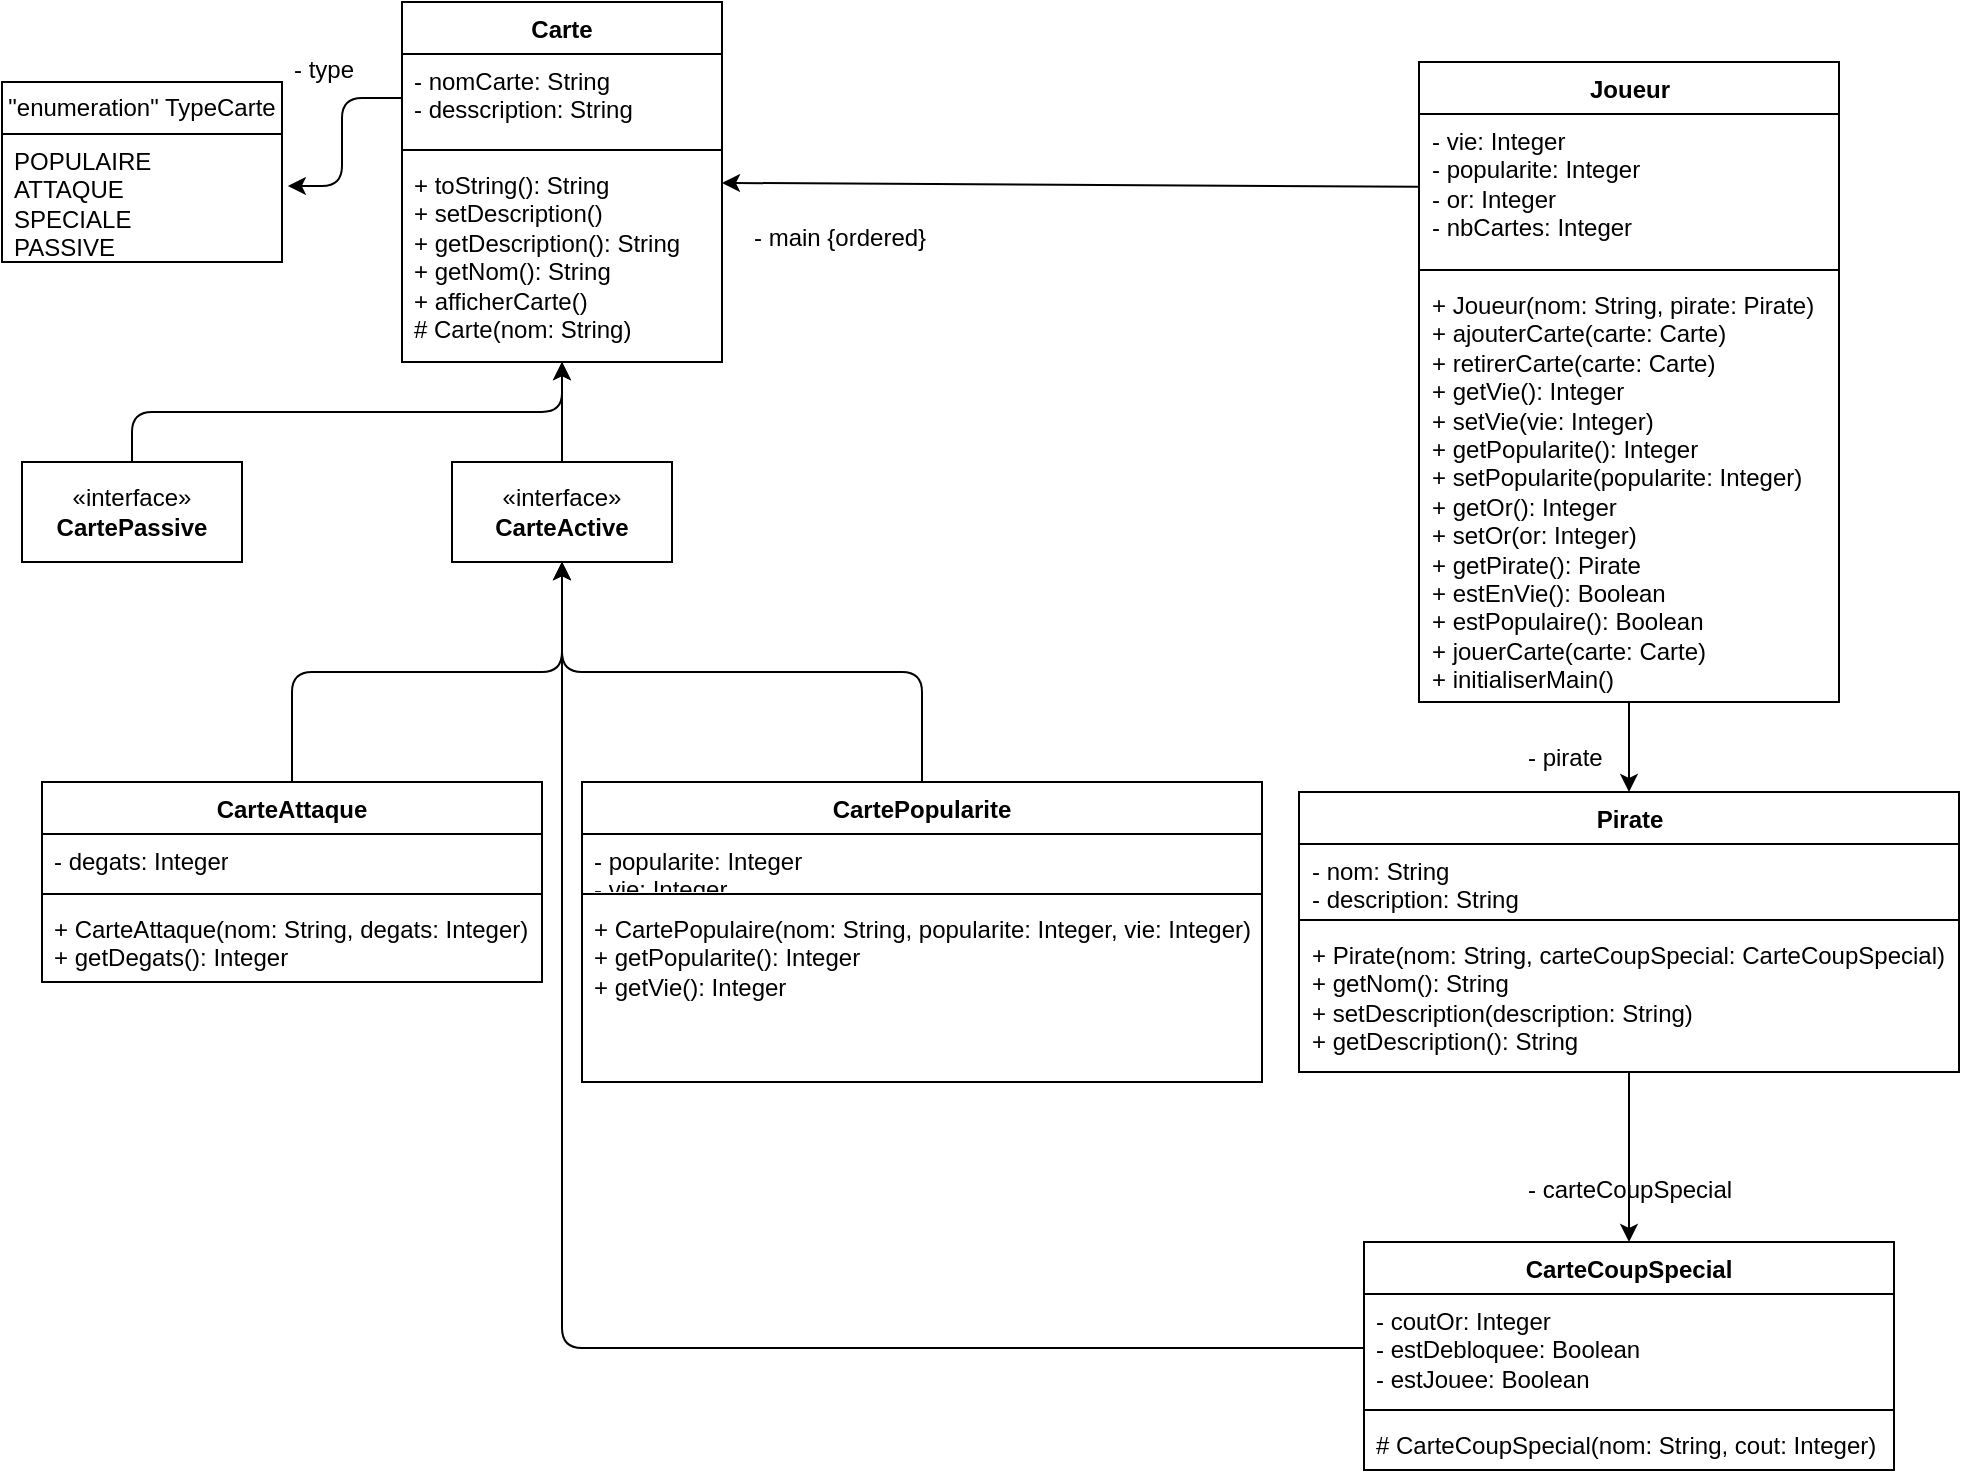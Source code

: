 <mxfile>
    <diagram id="MUCnD-5GdALZmcKA7I_u" name="Page-1">
        <mxGraphModel dx="226" dy="666" grid="1" gridSize="10" guides="1" tooltips="1" connect="1" arrows="1" fold="1" page="1" pageScale="1" pageWidth="827" pageHeight="1169" math="0" shadow="0">
            <root>
                <mxCell id="0"/>
                <mxCell id="1" parent="0"/>
                <mxCell id="25" style="edgeStyle=elbowEdgeStyle;html=1;entryX=0.5;entryY=0;entryDx=0;entryDy=0;elbow=vertical;startArrow=classic;startFill=1;endArrow=none;endFill=0;" edge="1" parent="1" source="2" target="16">
                    <mxGeometry relative="1" as="geometry"/>
                </mxCell>
                <mxCell id="28" style="edgeStyle=orthogonalEdgeStyle;html=1;entryX=0.5;entryY=0;entryDx=0;entryDy=0;endArrow=none;endFill=0;startArrow=classic;startFill=1;" edge="1" parent="1" source="2" target="15">
                    <mxGeometry relative="1" as="geometry"/>
                </mxCell>
                <mxCell id="2" value="Carte" style="swimlane;fontStyle=1;align=center;verticalAlign=top;childLayout=stackLayout;horizontal=1;startSize=26;horizontalStack=0;resizeParent=1;resizeParentMax=0;resizeLast=0;collapsible=1;marginBottom=0;whiteSpace=wrap;html=1;" vertex="1" parent="1">
                    <mxGeometry x="270" y="10" width="160" height="180" as="geometry">
                        <mxRectangle x="270" y="10" width="70" height="30" as="alternateBounds"/>
                    </mxGeometry>
                </mxCell>
                <mxCell id="3" value="- nomCarte: String&lt;div&gt;- desscription: String&lt;/div&gt;" style="text;strokeColor=none;fillColor=none;align=left;verticalAlign=top;spacingLeft=4;spacingRight=4;overflow=hidden;rotatable=0;points=[[0,0.5],[1,0.5]];portConstraint=eastwest;whiteSpace=wrap;html=1;" vertex="1" parent="2">
                    <mxGeometry y="26" width="160" height="44" as="geometry"/>
                </mxCell>
                <mxCell id="4" value="" style="line;strokeWidth=1;fillColor=none;align=left;verticalAlign=middle;spacingTop=-1;spacingLeft=3;spacingRight=3;rotatable=0;labelPosition=right;points=[];portConstraint=eastwest;strokeColor=inherit;" vertex="1" parent="2">
                    <mxGeometry y="70" width="160" height="8" as="geometry"/>
                </mxCell>
                <mxCell id="5" value="+ toString(): String&lt;div&gt;+ setDescription()&lt;br&gt;+ getDescripti&lt;span style=&quot;background-color: transparent;&quot;&gt;on(): String&lt;/span&gt;&lt;/div&gt;&lt;div&gt;+ getNom(): String&lt;/div&gt;&lt;div&gt;+ afficherCarte()&lt;/div&gt;&lt;div&gt;# Carte(nom: String)&lt;/div&gt;" style="text;strokeColor=none;fillColor=none;align=left;verticalAlign=top;spacingLeft=4;spacingRight=4;overflow=hidden;rotatable=0;points=[[0,0.5],[1,0.5]];portConstraint=eastwest;whiteSpace=wrap;html=1;" vertex="1" parent="2">
                    <mxGeometry y="78" width="160" height="102" as="geometry"/>
                </mxCell>
                <mxCell id="41" style="edgeStyle=none;html=1;entryX=0.5;entryY=0;entryDx=0;entryDy=0;" edge="1" parent="1" source="7" target="11">
                    <mxGeometry relative="1" as="geometry"/>
                </mxCell>
                <mxCell id="7" value="Joueur" style="swimlane;fontStyle=1;align=center;verticalAlign=top;childLayout=stackLayout;horizontal=1;startSize=26;horizontalStack=0;resizeParent=1;resizeParentMax=0;resizeLast=0;collapsible=1;marginBottom=0;whiteSpace=wrap;html=1;" vertex="1" parent="1">
                    <mxGeometry x="778.5" y="40" width="210" height="320" as="geometry"/>
                </mxCell>
                <mxCell id="8" value="- vie: Integer&lt;div&gt;- popularite: Integer&lt;/div&gt;&lt;div&gt;- or: Integer&lt;/div&gt;&lt;div&gt;- nbCartes: Integer&lt;/div&gt;" style="text;strokeColor=none;fillColor=none;align=left;verticalAlign=top;spacingLeft=4;spacingRight=4;overflow=hidden;rotatable=0;points=[[0,0.5],[1,0.5]];portConstraint=eastwest;whiteSpace=wrap;html=1;" vertex="1" parent="7">
                    <mxGeometry y="26" width="210" height="74" as="geometry"/>
                </mxCell>
                <mxCell id="9" value="" style="line;strokeWidth=1;fillColor=none;align=left;verticalAlign=middle;spacingTop=-1;spacingLeft=3;spacingRight=3;rotatable=0;labelPosition=right;points=[];portConstraint=eastwest;strokeColor=inherit;" vertex="1" parent="7">
                    <mxGeometry y="100" width="210" height="8" as="geometry"/>
                </mxCell>
                <mxCell id="10" value="+ Joueur(nom: String, pirate: Pirate)&lt;div&gt;+ ajouterCarte(carte: Carte)&lt;/div&gt;&lt;div&gt;+ retirerCarte(carte: Carte)&lt;/div&gt;&lt;div&gt;+ getVie(): Integer&lt;/div&gt;&lt;div&gt;+ setVie(vie: Integer)&lt;/div&gt;&lt;div&gt;+ getPopularite(): Integer&lt;/div&gt;&lt;div&gt;+ setPopularite(popularite: Integer)&lt;/div&gt;&lt;div&gt;+ getOr(): Integer&lt;/div&gt;&lt;div&gt;+ setOr(or: Integer)&lt;/div&gt;&lt;div&gt;+ getPirate(): Pirate&lt;/div&gt;&lt;div&gt;+ estEnVie(): Boolean&lt;/div&gt;&lt;div&gt;+ estPopulaire(): Boolean&lt;/div&gt;&lt;div&gt;+ jouerCarte(carte: Carte)&lt;/div&gt;&lt;div&gt;+ initialiserMain()&lt;/div&gt;" style="text;strokeColor=none;fillColor=none;align=left;verticalAlign=top;spacingLeft=4;spacingRight=4;overflow=hidden;rotatable=0;points=[[0,0.5],[1,0.5]];portConstraint=eastwest;whiteSpace=wrap;html=1;" vertex="1" parent="7">
                    <mxGeometry y="108" width="210" height="212" as="geometry"/>
                </mxCell>
                <mxCell id="49" style="edgeStyle=none;html=1;" edge="1" parent="1" source="11" target="45">
                    <mxGeometry relative="1" as="geometry"/>
                </mxCell>
                <mxCell id="11" value="Pirate" style="swimlane;fontStyle=1;align=center;verticalAlign=top;childLayout=stackLayout;horizontal=1;startSize=26;horizontalStack=0;resizeParent=1;resizeParentMax=0;resizeLast=0;collapsible=1;marginBottom=0;whiteSpace=wrap;html=1;" vertex="1" parent="1">
                    <mxGeometry x="718.5" y="405" width="330" height="140" as="geometry"/>
                </mxCell>
                <mxCell id="12" value="- nom: String&lt;div&gt;- description: String&lt;/div&gt;" style="text;strokeColor=none;fillColor=none;align=left;verticalAlign=top;spacingLeft=4;spacingRight=4;overflow=hidden;rotatable=0;points=[[0,0.5],[1,0.5]];portConstraint=eastwest;whiteSpace=wrap;html=1;" vertex="1" parent="11">
                    <mxGeometry y="26" width="330" height="34" as="geometry"/>
                </mxCell>
                <mxCell id="13" value="" style="line;strokeWidth=1;fillColor=none;align=left;verticalAlign=middle;spacingTop=-1;spacingLeft=3;spacingRight=3;rotatable=0;labelPosition=right;points=[];portConstraint=eastwest;strokeColor=inherit;" vertex="1" parent="11">
                    <mxGeometry y="60" width="330" height="8" as="geometry"/>
                </mxCell>
                <mxCell id="14" value="+ Pirate(nom: String, carteCoupSpecial: CarteCoupSpecial)&lt;div&gt;+ getNom(): String&lt;br&gt;+ setDescription(description: String)&lt;br&gt;+ getDescription(): String&lt;/div&gt;&lt;div&gt;&lt;br&gt;&lt;/div&gt;" style="text;strokeColor=none;fillColor=none;align=left;verticalAlign=top;spacingLeft=4;spacingRight=4;overflow=hidden;rotatable=0;points=[[0,0.5],[1,0.5]];portConstraint=eastwest;whiteSpace=wrap;html=1;" vertex="1" parent="11">
                    <mxGeometry y="68" width="330" height="72" as="geometry"/>
                </mxCell>
                <mxCell id="15" value="«interface»&lt;br&gt;&lt;b&gt;CarteActive&lt;/b&gt;" style="html=1;whiteSpace=wrap;" vertex="1" parent="1">
                    <mxGeometry x="295" y="240" width="110" height="50" as="geometry"/>
                </mxCell>
                <mxCell id="16" value="«interface»&lt;br&gt;&lt;b&gt;CartePassive&lt;/b&gt;" style="html=1;whiteSpace=wrap;" vertex="1" parent="1">
                    <mxGeometry x="80" y="240" width="110" height="50" as="geometry"/>
                </mxCell>
                <mxCell id="18" value="&quot;enumeration&quot; TypeCarte" style="swimlane;fontStyle=0;childLayout=stackLayout;horizontal=1;startSize=26;fillColor=none;horizontalStack=0;resizeParent=1;resizeParentMax=0;resizeLast=0;collapsible=1;marginBottom=0;whiteSpace=wrap;html=1;" vertex="1" parent="1">
                    <mxGeometry x="70" y="50" width="140" height="90" as="geometry"/>
                </mxCell>
                <mxCell id="21" value="POPULAIRE&lt;br&gt;ATTAQUE&lt;div&gt;SPECIALE&lt;/div&gt;&lt;div&gt;PASSIVE&lt;/div&gt;" style="text;strokeColor=none;fillColor=none;align=left;verticalAlign=top;spacingLeft=4;spacingRight=4;overflow=hidden;rotatable=0;points=[[0,0.5],[1,0.5]];portConstraint=eastwest;whiteSpace=wrap;html=1;" vertex="1" parent="18">
                    <mxGeometry y="26" width="140" height="64" as="geometry"/>
                </mxCell>
                <mxCell id="22" style="edgeStyle=orthogonalEdgeStyle;html=1;entryX=1.021;entryY=0.406;entryDx=0;entryDy=0;entryPerimeter=0;" edge="1" parent="1" source="3" target="21">
                    <mxGeometry relative="1" as="geometry"/>
                </mxCell>
                <mxCell id="23" value="- type" style="text;strokeColor=none;fillColor=none;align=left;verticalAlign=top;spacingLeft=4;spacingRight=4;overflow=hidden;rotatable=0;points=[[0,0.5],[1,0.5]];portConstraint=eastwest;whiteSpace=wrap;html=1;" vertex="1" parent="1">
                    <mxGeometry x="210" y="30" width="100" height="26" as="geometry"/>
                </mxCell>
                <mxCell id="33" style="edgeStyle=elbowEdgeStyle;html=1;entryX=0.5;entryY=1;entryDx=0;entryDy=0;elbow=vertical;" edge="1" parent="1" source="29" target="15">
                    <mxGeometry relative="1" as="geometry"/>
                </mxCell>
                <mxCell id="29" value="CarteAttaque" style="swimlane;fontStyle=1;align=center;verticalAlign=top;childLayout=stackLayout;horizontal=1;startSize=26;horizontalStack=0;resizeParent=1;resizeParentMax=0;resizeLast=0;collapsible=1;marginBottom=0;whiteSpace=wrap;html=1;" vertex="1" parent="1">
                    <mxGeometry x="90" y="400" width="250" height="100" as="geometry"/>
                </mxCell>
                <mxCell id="30" value="- degats: Integer" style="text;strokeColor=none;fillColor=none;align=left;verticalAlign=top;spacingLeft=4;spacingRight=4;overflow=hidden;rotatable=0;points=[[0,0.5],[1,0.5]];portConstraint=eastwest;whiteSpace=wrap;html=1;" vertex="1" parent="29">
                    <mxGeometry y="26" width="250" height="26" as="geometry"/>
                </mxCell>
                <mxCell id="31" value="" style="line;strokeWidth=1;fillColor=none;align=left;verticalAlign=middle;spacingTop=-1;spacingLeft=3;spacingRight=3;rotatable=0;labelPosition=right;points=[];portConstraint=eastwest;strokeColor=inherit;" vertex="1" parent="29">
                    <mxGeometry y="52" width="250" height="8" as="geometry"/>
                </mxCell>
                <mxCell id="32" value="+ CarteAttaque(nom: String, degats: Integer)&lt;br&gt;+ getDegats(): Integer" style="text;strokeColor=none;fillColor=none;align=left;verticalAlign=top;spacingLeft=4;spacingRight=4;overflow=hidden;rotatable=0;points=[[0,0.5],[1,0.5]];portConstraint=eastwest;whiteSpace=wrap;html=1;" vertex="1" parent="29">
                    <mxGeometry y="60" width="250" height="40" as="geometry"/>
                </mxCell>
                <mxCell id="38" style="edgeStyle=orthogonalEdgeStyle;html=1;entryX=0.5;entryY=1;entryDx=0;entryDy=0;" edge="1" parent="1" source="34" target="15">
                    <mxGeometry relative="1" as="geometry"/>
                </mxCell>
                <mxCell id="34" value="CartePopularite" style="swimlane;fontStyle=1;align=center;verticalAlign=top;childLayout=stackLayout;horizontal=1;startSize=26;horizontalStack=0;resizeParent=1;resizeParentMax=0;resizeLast=0;collapsible=1;marginBottom=0;whiteSpace=wrap;html=1;" vertex="1" parent="1">
                    <mxGeometry x="360" y="400" width="340" height="150" as="geometry"/>
                </mxCell>
                <mxCell id="35" value="- popularite: Integer&lt;br&gt;- vie: Integer" style="text;strokeColor=none;fillColor=none;align=left;verticalAlign=top;spacingLeft=4;spacingRight=4;overflow=hidden;rotatable=0;points=[[0,0.5],[1,0.5]];portConstraint=eastwest;whiteSpace=wrap;html=1;" vertex="1" parent="34">
                    <mxGeometry y="26" width="340" height="26" as="geometry"/>
                </mxCell>
                <mxCell id="36" value="" style="line;strokeWidth=1;fillColor=none;align=left;verticalAlign=middle;spacingTop=-1;spacingLeft=3;spacingRight=3;rotatable=0;labelPosition=right;points=[];portConstraint=eastwest;strokeColor=inherit;" vertex="1" parent="34">
                    <mxGeometry y="52" width="340" height="8" as="geometry"/>
                </mxCell>
                <mxCell id="37" value="+ CartePopulaire(nom: String, popularite: Integer, vie: Integer)&lt;br&gt;+ getPopularite(): Integer&lt;br&gt;+ getVie(): Integer" style="text;strokeColor=none;fillColor=none;align=left;verticalAlign=top;spacingLeft=4;spacingRight=4;overflow=hidden;rotatable=0;points=[[0,0.5],[1,0.5]];portConstraint=eastwest;whiteSpace=wrap;html=1;" vertex="1" parent="34">
                    <mxGeometry y="60" width="340" height="90" as="geometry"/>
                </mxCell>
                <mxCell id="39" style="edgeStyle=none;html=1;" edge="1" parent="1" source="8" target="2">
                    <mxGeometry relative="1" as="geometry"/>
                </mxCell>
                <mxCell id="40" value="- main {ordered}" style="text;strokeColor=none;fillColor=none;align=left;verticalAlign=top;spacingLeft=4;spacingRight=4;overflow=hidden;rotatable=0;points=[[0,0.5],[1,0.5]];portConstraint=eastwest;whiteSpace=wrap;html=1;" vertex="1" parent="1">
                    <mxGeometry x="440" y="114" width="100" height="26" as="geometry"/>
                </mxCell>
                <mxCell id="44" value="- pirate" style="text;strokeColor=none;fillColor=none;align=left;verticalAlign=top;spacingLeft=4;spacingRight=4;overflow=hidden;rotatable=0;points=[[0,0.5],[1,0.5]];portConstraint=eastwest;whiteSpace=wrap;html=1;" vertex="1" parent="1">
                    <mxGeometry x="827" y="374" width="100" height="26" as="geometry"/>
                </mxCell>
                <mxCell id="45" value="CarteCoupSpecial" style="swimlane;fontStyle=1;align=center;verticalAlign=top;childLayout=stackLayout;horizontal=1;startSize=26;horizontalStack=0;resizeParent=1;resizeParentMax=0;resizeLast=0;collapsible=1;marginBottom=0;whiteSpace=wrap;html=1;" vertex="1" parent="1">
                    <mxGeometry x="751" y="630" width="265" height="114" as="geometry"/>
                </mxCell>
                <mxCell id="46" value="- coutOr: Integer&lt;div&gt;- estDebloquee: Boolean&lt;br&gt;- estJouee: Boolean&lt;/div&gt;" style="text;strokeColor=none;fillColor=none;align=left;verticalAlign=top;spacingLeft=4;spacingRight=4;overflow=hidden;rotatable=0;points=[[0,0.5],[1,0.5]];portConstraint=eastwest;whiteSpace=wrap;html=1;" vertex="1" parent="45">
                    <mxGeometry y="26" width="265" height="54" as="geometry"/>
                </mxCell>
                <mxCell id="47" value="" style="line;strokeWidth=1;fillColor=none;align=left;verticalAlign=middle;spacingTop=-1;spacingLeft=3;spacingRight=3;rotatable=0;labelPosition=right;points=[];portConstraint=eastwest;strokeColor=inherit;" vertex="1" parent="45">
                    <mxGeometry y="80" width="265" height="8" as="geometry"/>
                </mxCell>
                <mxCell id="48" value="# CarteCoupSpecial(nom: String, cout: Integer)" style="text;strokeColor=none;fillColor=none;align=left;verticalAlign=top;spacingLeft=4;spacingRight=4;overflow=hidden;rotatable=0;points=[[0,0.5],[1,0.5]];portConstraint=eastwest;whiteSpace=wrap;html=1;" vertex="1" parent="45">
                    <mxGeometry y="88" width="265" height="26" as="geometry"/>
                </mxCell>
                <mxCell id="50" value="- carteCoupSpecial" style="text;strokeColor=none;fillColor=none;align=left;verticalAlign=top;spacingLeft=4;spacingRight=4;overflow=hidden;rotatable=0;points=[[0,0.5],[1,0.5]];portConstraint=eastwest;whiteSpace=wrap;html=1;" vertex="1" parent="1">
                    <mxGeometry x="827" y="590" width="113" height="26" as="geometry"/>
                </mxCell>
                <mxCell id="51" style="html=1;entryX=0.5;entryY=1;entryDx=0;entryDy=0;elbow=vertical;edgeStyle=orthogonalEdgeStyle;" edge="1" parent="1" source="46" target="15">
                    <mxGeometry relative="1" as="geometry"/>
                </mxCell>
            </root>
        </mxGraphModel>
    </diagram>
</mxfile>